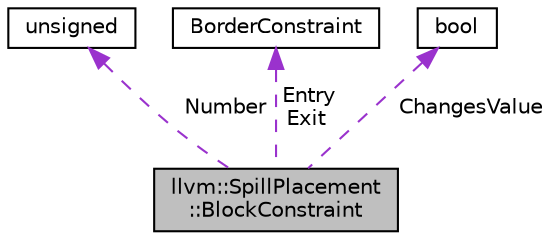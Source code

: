 digraph "llvm::SpillPlacement::BlockConstraint"
{
 // LATEX_PDF_SIZE
  bgcolor="transparent";
  edge [fontname="Helvetica",fontsize="10",labelfontname="Helvetica",labelfontsize="10"];
  node [fontname="Helvetica",fontsize="10",shape="box"];
  Node1 [label="llvm::SpillPlacement\l::BlockConstraint",height=0.2,width=0.4,color="black", fillcolor="grey75", style="filled", fontcolor="black",tooltip="BlockConstraint - Entry and exit constraints for a basic block."];
  Node2 -> Node1 [dir="back",color="darkorchid3",fontsize="10",style="dashed",label=" Number" ,fontname="Helvetica"];
  Node2 [label="unsigned",height=0.2,width=0.4,color="black",URL="$classunsigned.html",tooltip=" "];
  Node3 -> Node1 [dir="back",color="darkorchid3",fontsize="10",style="dashed",label=" Entry\nExit" ,fontname="Helvetica"];
  Node3 [label="BorderConstraint",height=0.2,width=0.4,color="black",tooltip=" "];
  Node4 -> Node1 [dir="back",color="darkorchid3",fontsize="10",style="dashed",label=" ChangesValue" ,fontname="Helvetica"];
  Node4 [label="bool",height=0.2,width=0.4,color="black",URL="$classbool.html",tooltip=" "];
}
